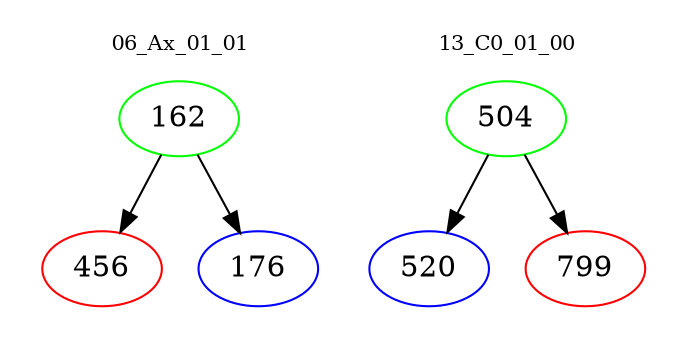 digraph{
subgraph cluster_0 {
color = white
label = "06_Ax_01_01";
fontsize=10;
T0_162 [label="162", color="green"]
T0_162 -> T0_456 [color="black"]
T0_456 [label="456", color="red"]
T0_162 -> T0_176 [color="black"]
T0_176 [label="176", color="blue"]
}
subgraph cluster_1 {
color = white
label = "13_C0_01_00";
fontsize=10;
T1_504 [label="504", color="green"]
T1_504 -> T1_520 [color="black"]
T1_520 [label="520", color="blue"]
T1_504 -> T1_799 [color="black"]
T1_799 [label="799", color="red"]
}
}
